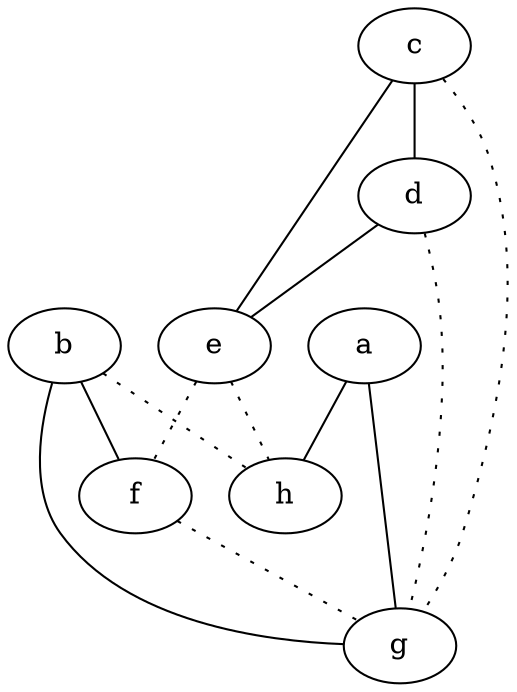 graph {
a -- g;
a -- h;
b -- f;
b -- g;
b -- h [style=dotted];
c -- d;
c -- e;
c -- g [style=dotted];
d -- e;
d -- g [style=dotted];
e -- f [style=dotted];
e -- h [style=dotted];
f -- g [style=dotted];
}
